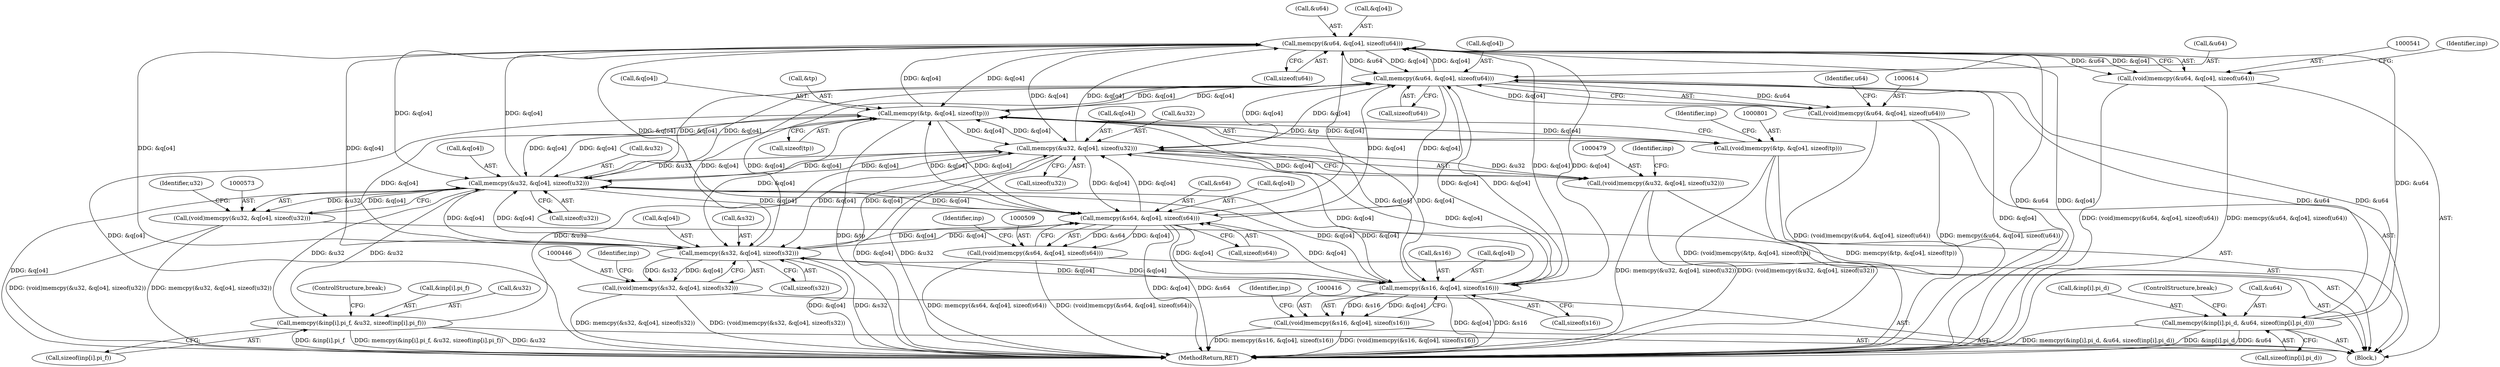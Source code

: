digraph "0_file_f97486ef5dc3e8735440edc4fc8808c63e1a3ef0@pointer" {
"1000542" [label="(Call,memcpy(&u64, &q[o4], sizeof(u64)))"];
"1000630" [label="(Call,memcpy(&inp[i].pi_d, &u64, sizeof(inp[i].pi_d)))"];
"1000615" [label="(Call,memcpy(&u64, &q[o4], sizeof(u64)))"];
"1000542" [label="(Call,memcpy(&u64, &q[o4], sizeof(u64)))"];
"1000802" [label="(Call,memcpy(&tp, &q[o4], sizeof(tp)))"];
"1000480" [label="(Call,memcpy(&u32, &q[o4], sizeof(u32)))"];
"1000587" [label="(Call,memcpy(&inp[i].pi_f, &u32, sizeof(inp[i].pi_f)))"];
"1000574" [label="(Call,memcpy(&u32, &q[o4], sizeof(u32)))"];
"1000417" [label="(Call,memcpy(&s16, &q[o4], sizeof(s16)))"];
"1000447" [label="(Call,memcpy(&s32, &q[o4], sizeof(s32)))"];
"1000510" [label="(Call,memcpy(&s64, &q[o4], sizeof(s64)))"];
"1000415" [label="(Call,(void)memcpy(&s16, &q[o4], sizeof(s16)))"];
"1000445" [label="(Call,(void)memcpy(&s32, &q[o4], sizeof(s32)))"];
"1000478" [label="(Call,(void)memcpy(&u32, &q[o4], sizeof(u32)))"];
"1000508" [label="(Call,(void)memcpy(&s64, &q[o4], sizeof(s64)))"];
"1000540" [label="(Call,(void)memcpy(&u64, &q[o4], sizeof(u64)))"];
"1000572" [label="(Call,(void)memcpy(&u32, &q[o4], sizeof(u32)))"];
"1000613" [label="(Call,(void)memcpy(&u64, &q[o4], sizeof(u64)))"];
"1000800" [label="(Call,(void)memcpy(&tp, &q[o4], sizeof(tp)))"];
"1000602" [label="(ControlStructure,break;)"];
"1000424" [label="(Call,sizeof(s16))"];
"1000418" [label="(Call,&s16)"];
"1000805" [label="(Call,&q[o4])"];
"1000645" [label="(ControlStructure,break;)"];
"1000584" [label="(Identifier,u32)"];
"1000630" [label="(Call,memcpy(&inp[i].pi_d, &u64, sizeof(inp[i].pi_d)))"];
"1000803" [label="(Call,&tp)"];
"1000401" [label="(Block,)"];
"1000543" [label="(Call,&u64)"];
"1000554" [label="(Identifier,inp)"];
"1000637" [label="(Call,&u64)"];
"1000483" [label="(Call,&q[o4])"];
"1000508" [label="(Call,(void)memcpy(&s64, &q[o4], sizeof(s64)))"];
"1000639" [label="(Call,sizeof(inp[i].pi_d))"];
"1000574" [label="(Call,memcpy(&u32, &q[o4], sizeof(u32)))"];
"1000522" [label="(Identifier,inp)"];
"1000417" [label="(Call,memcpy(&s16, &q[o4], sizeof(s16)))"];
"1000540" [label="(Call,(void)memcpy(&u64, &q[o4], sizeof(u64)))"];
"1000616" [label="(Call,&u64)"];
"1000448" [label="(Call,&s32)"];
"1000447" [label="(Call,memcpy(&s32, &q[o4], sizeof(s32)))"];
"1000802" [label="(Call,memcpy(&tp, &q[o4], sizeof(tp)))"];
"1000615" [label="(Call,memcpy(&u64, &q[o4], sizeof(u64)))"];
"1000478" [label="(Call,(void)memcpy(&u32, &q[o4], sizeof(u32)))"];
"1000429" [label="(Identifier,inp)"];
"1000415" [label="(Call,(void)memcpy(&s16, &q[o4], sizeof(s16)))"];
"1000549" [label="(Call,sizeof(u64))"];
"1000454" [label="(Call,sizeof(s32))"];
"1000513" [label="(Call,&q[o4])"];
"1000575" [label="(Call,&u32)"];
"1000542" [label="(Call,memcpy(&u64, &q[o4], sizeof(u64)))"];
"1000800" [label="(Call,(void)memcpy(&tp, &q[o4], sizeof(tp)))"];
"1000572" [label="(Call,(void)memcpy(&u32, &q[o4], sizeof(u32)))"];
"1000459" [label="(Identifier,inp)"];
"1000596" [label="(Call,sizeof(inp[i].pi_f))"];
"1000853" [label="(MethodReturn,RET)"];
"1000809" [label="(Call,sizeof(tp))"];
"1000587" [label="(Call,memcpy(&inp[i].pi_f, &u32, sizeof(inp[i].pi_f)))"];
"1000420" [label="(Call,&q[o4])"];
"1000517" [label="(Call,sizeof(s64))"];
"1000631" [label="(Call,&inp[i].pi_d)"];
"1000588" [label="(Call,&inp[i].pi_f)"];
"1000450" [label="(Call,&q[o4])"];
"1000545" [label="(Call,&q[o4])"];
"1000613" [label="(Call,(void)memcpy(&u64, &q[o4], sizeof(u64)))"];
"1000594" [label="(Call,&u32)"];
"1000581" [label="(Call,sizeof(u32))"];
"1000511" [label="(Call,&s64)"];
"1000622" [label="(Call,sizeof(u64))"];
"1000487" [label="(Call,sizeof(u32))"];
"1000814" [label="(Identifier,inp)"];
"1000618" [label="(Call,&q[o4])"];
"1000510" [label="(Call,memcpy(&s64, &q[o4], sizeof(s64)))"];
"1000625" [label="(Identifier,u64)"];
"1000481" [label="(Call,&u32)"];
"1000480" [label="(Call,memcpy(&u32, &q[o4], sizeof(u32)))"];
"1000445" [label="(Call,(void)memcpy(&s32, &q[o4], sizeof(s32)))"];
"1000492" [label="(Identifier,inp)"];
"1000577" [label="(Call,&q[o4])"];
"1000542" -> "1000540"  [label="AST: "];
"1000542" -> "1000549"  [label="CFG: "];
"1000543" -> "1000542"  [label="AST: "];
"1000545" -> "1000542"  [label="AST: "];
"1000549" -> "1000542"  [label="AST: "];
"1000540" -> "1000542"  [label="CFG: "];
"1000542" -> "1000853"  [label="DDG: &u64"];
"1000542" -> "1000853"  [label="DDG: &q[o4]"];
"1000542" -> "1000417"  [label="DDG: &q[o4]"];
"1000542" -> "1000447"  [label="DDG: &q[o4]"];
"1000542" -> "1000480"  [label="DDG: &q[o4]"];
"1000542" -> "1000510"  [label="DDG: &q[o4]"];
"1000542" -> "1000540"  [label="DDG: &u64"];
"1000542" -> "1000540"  [label="DDG: &q[o4]"];
"1000630" -> "1000542"  [label="DDG: &u64"];
"1000802" -> "1000542"  [label="DDG: &q[o4]"];
"1000480" -> "1000542"  [label="DDG: &q[o4]"];
"1000417" -> "1000542"  [label="DDG: &q[o4]"];
"1000447" -> "1000542"  [label="DDG: &q[o4]"];
"1000510" -> "1000542"  [label="DDG: &q[o4]"];
"1000574" -> "1000542"  [label="DDG: &q[o4]"];
"1000615" -> "1000542"  [label="DDG: &q[o4]"];
"1000542" -> "1000574"  [label="DDG: &q[o4]"];
"1000542" -> "1000615"  [label="DDG: &u64"];
"1000542" -> "1000615"  [label="DDG: &q[o4]"];
"1000542" -> "1000802"  [label="DDG: &q[o4]"];
"1000630" -> "1000401"  [label="AST: "];
"1000630" -> "1000639"  [label="CFG: "];
"1000631" -> "1000630"  [label="AST: "];
"1000637" -> "1000630"  [label="AST: "];
"1000639" -> "1000630"  [label="AST: "];
"1000645" -> "1000630"  [label="CFG: "];
"1000630" -> "1000853"  [label="DDG: memcpy(&inp[i].pi_d, &u64, sizeof(inp[i].pi_d))"];
"1000630" -> "1000853"  [label="DDG: &inp[i].pi_d"];
"1000630" -> "1000853"  [label="DDG: &u64"];
"1000630" -> "1000615"  [label="DDG: &u64"];
"1000615" -> "1000630"  [label="DDG: &u64"];
"1000615" -> "1000613"  [label="AST: "];
"1000615" -> "1000622"  [label="CFG: "];
"1000616" -> "1000615"  [label="AST: "];
"1000618" -> "1000615"  [label="AST: "];
"1000622" -> "1000615"  [label="AST: "];
"1000613" -> "1000615"  [label="CFG: "];
"1000615" -> "1000853"  [label="DDG: &q[o4]"];
"1000615" -> "1000417"  [label="DDG: &q[o4]"];
"1000615" -> "1000447"  [label="DDG: &q[o4]"];
"1000615" -> "1000480"  [label="DDG: &q[o4]"];
"1000615" -> "1000510"  [label="DDG: &q[o4]"];
"1000615" -> "1000574"  [label="DDG: &q[o4]"];
"1000615" -> "1000613"  [label="DDG: &u64"];
"1000615" -> "1000613"  [label="DDG: &q[o4]"];
"1000802" -> "1000615"  [label="DDG: &q[o4]"];
"1000480" -> "1000615"  [label="DDG: &q[o4]"];
"1000417" -> "1000615"  [label="DDG: &q[o4]"];
"1000447" -> "1000615"  [label="DDG: &q[o4]"];
"1000510" -> "1000615"  [label="DDG: &q[o4]"];
"1000574" -> "1000615"  [label="DDG: &q[o4]"];
"1000615" -> "1000802"  [label="DDG: &q[o4]"];
"1000802" -> "1000800"  [label="AST: "];
"1000802" -> "1000809"  [label="CFG: "];
"1000803" -> "1000802"  [label="AST: "];
"1000805" -> "1000802"  [label="AST: "];
"1000809" -> "1000802"  [label="AST: "];
"1000800" -> "1000802"  [label="CFG: "];
"1000802" -> "1000853"  [label="DDG: &q[o4]"];
"1000802" -> "1000853"  [label="DDG: &tp"];
"1000802" -> "1000417"  [label="DDG: &q[o4]"];
"1000802" -> "1000447"  [label="DDG: &q[o4]"];
"1000802" -> "1000480"  [label="DDG: &q[o4]"];
"1000802" -> "1000510"  [label="DDG: &q[o4]"];
"1000802" -> "1000574"  [label="DDG: &q[o4]"];
"1000802" -> "1000800"  [label="DDG: &tp"];
"1000802" -> "1000800"  [label="DDG: &q[o4]"];
"1000480" -> "1000802"  [label="DDG: &q[o4]"];
"1000417" -> "1000802"  [label="DDG: &q[o4]"];
"1000447" -> "1000802"  [label="DDG: &q[o4]"];
"1000510" -> "1000802"  [label="DDG: &q[o4]"];
"1000574" -> "1000802"  [label="DDG: &q[o4]"];
"1000480" -> "1000478"  [label="AST: "];
"1000480" -> "1000487"  [label="CFG: "];
"1000481" -> "1000480"  [label="AST: "];
"1000483" -> "1000480"  [label="AST: "];
"1000487" -> "1000480"  [label="AST: "];
"1000478" -> "1000480"  [label="CFG: "];
"1000480" -> "1000853"  [label="DDG: &q[o4]"];
"1000480" -> "1000853"  [label="DDG: &u32"];
"1000480" -> "1000417"  [label="DDG: &q[o4]"];
"1000480" -> "1000447"  [label="DDG: &q[o4]"];
"1000480" -> "1000478"  [label="DDG: &u32"];
"1000480" -> "1000478"  [label="DDG: &q[o4]"];
"1000587" -> "1000480"  [label="DDG: &u32"];
"1000417" -> "1000480"  [label="DDG: &q[o4]"];
"1000447" -> "1000480"  [label="DDG: &q[o4]"];
"1000510" -> "1000480"  [label="DDG: &q[o4]"];
"1000574" -> "1000480"  [label="DDG: &q[o4]"];
"1000480" -> "1000510"  [label="DDG: &q[o4]"];
"1000480" -> "1000574"  [label="DDG: &u32"];
"1000480" -> "1000574"  [label="DDG: &q[o4]"];
"1000587" -> "1000401"  [label="AST: "];
"1000587" -> "1000596"  [label="CFG: "];
"1000588" -> "1000587"  [label="AST: "];
"1000594" -> "1000587"  [label="AST: "];
"1000596" -> "1000587"  [label="AST: "];
"1000602" -> "1000587"  [label="CFG: "];
"1000587" -> "1000853"  [label="DDG: &inp[i].pi_f"];
"1000587" -> "1000853"  [label="DDG: memcpy(&inp[i].pi_f, &u32, sizeof(inp[i].pi_f))"];
"1000587" -> "1000853"  [label="DDG: &u32"];
"1000587" -> "1000574"  [label="DDG: &u32"];
"1000574" -> "1000587"  [label="DDG: &u32"];
"1000574" -> "1000572"  [label="AST: "];
"1000574" -> "1000581"  [label="CFG: "];
"1000575" -> "1000574"  [label="AST: "];
"1000577" -> "1000574"  [label="AST: "];
"1000581" -> "1000574"  [label="AST: "];
"1000572" -> "1000574"  [label="CFG: "];
"1000574" -> "1000853"  [label="DDG: &q[o4]"];
"1000574" -> "1000417"  [label="DDG: &q[o4]"];
"1000574" -> "1000447"  [label="DDG: &q[o4]"];
"1000574" -> "1000510"  [label="DDG: &q[o4]"];
"1000574" -> "1000572"  [label="DDG: &u32"];
"1000574" -> "1000572"  [label="DDG: &q[o4]"];
"1000417" -> "1000574"  [label="DDG: &q[o4]"];
"1000447" -> "1000574"  [label="DDG: &q[o4]"];
"1000510" -> "1000574"  [label="DDG: &q[o4]"];
"1000417" -> "1000415"  [label="AST: "];
"1000417" -> "1000424"  [label="CFG: "];
"1000418" -> "1000417"  [label="AST: "];
"1000420" -> "1000417"  [label="AST: "];
"1000424" -> "1000417"  [label="AST: "];
"1000415" -> "1000417"  [label="CFG: "];
"1000417" -> "1000853"  [label="DDG: &q[o4]"];
"1000417" -> "1000853"  [label="DDG: &s16"];
"1000417" -> "1000415"  [label="DDG: &s16"];
"1000417" -> "1000415"  [label="DDG: &q[o4]"];
"1000447" -> "1000417"  [label="DDG: &q[o4]"];
"1000510" -> "1000417"  [label="DDG: &q[o4]"];
"1000417" -> "1000447"  [label="DDG: &q[o4]"];
"1000417" -> "1000510"  [label="DDG: &q[o4]"];
"1000447" -> "1000445"  [label="AST: "];
"1000447" -> "1000454"  [label="CFG: "];
"1000448" -> "1000447"  [label="AST: "];
"1000450" -> "1000447"  [label="AST: "];
"1000454" -> "1000447"  [label="AST: "];
"1000445" -> "1000447"  [label="CFG: "];
"1000447" -> "1000853"  [label="DDG: &q[o4]"];
"1000447" -> "1000853"  [label="DDG: &s32"];
"1000447" -> "1000445"  [label="DDG: &s32"];
"1000447" -> "1000445"  [label="DDG: &q[o4]"];
"1000510" -> "1000447"  [label="DDG: &q[o4]"];
"1000447" -> "1000510"  [label="DDG: &q[o4]"];
"1000510" -> "1000508"  [label="AST: "];
"1000510" -> "1000517"  [label="CFG: "];
"1000511" -> "1000510"  [label="AST: "];
"1000513" -> "1000510"  [label="AST: "];
"1000517" -> "1000510"  [label="AST: "];
"1000508" -> "1000510"  [label="CFG: "];
"1000510" -> "1000853"  [label="DDG: &q[o4]"];
"1000510" -> "1000853"  [label="DDG: &s64"];
"1000510" -> "1000508"  [label="DDG: &s64"];
"1000510" -> "1000508"  [label="DDG: &q[o4]"];
"1000415" -> "1000401"  [label="AST: "];
"1000416" -> "1000415"  [label="AST: "];
"1000429" -> "1000415"  [label="CFG: "];
"1000415" -> "1000853"  [label="DDG: (void)memcpy(&s16, &q[o4], sizeof(s16))"];
"1000415" -> "1000853"  [label="DDG: memcpy(&s16, &q[o4], sizeof(s16))"];
"1000445" -> "1000401"  [label="AST: "];
"1000446" -> "1000445"  [label="AST: "];
"1000459" -> "1000445"  [label="CFG: "];
"1000445" -> "1000853"  [label="DDG: memcpy(&s32, &q[o4], sizeof(s32))"];
"1000445" -> "1000853"  [label="DDG: (void)memcpy(&s32, &q[o4], sizeof(s32))"];
"1000478" -> "1000401"  [label="AST: "];
"1000479" -> "1000478"  [label="AST: "];
"1000492" -> "1000478"  [label="CFG: "];
"1000478" -> "1000853"  [label="DDG: memcpy(&u32, &q[o4], sizeof(u32))"];
"1000478" -> "1000853"  [label="DDG: (void)memcpy(&u32, &q[o4], sizeof(u32))"];
"1000508" -> "1000401"  [label="AST: "];
"1000509" -> "1000508"  [label="AST: "];
"1000522" -> "1000508"  [label="CFG: "];
"1000508" -> "1000853"  [label="DDG: memcpy(&s64, &q[o4], sizeof(s64))"];
"1000508" -> "1000853"  [label="DDG: (void)memcpy(&s64, &q[o4], sizeof(s64))"];
"1000540" -> "1000401"  [label="AST: "];
"1000541" -> "1000540"  [label="AST: "];
"1000554" -> "1000540"  [label="CFG: "];
"1000540" -> "1000853"  [label="DDG: (void)memcpy(&u64, &q[o4], sizeof(u64))"];
"1000540" -> "1000853"  [label="DDG: memcpy(&u64, &q[o4], sizeof(u64))"];
"1000572" -> "1000401"  [label="AST: "];
"1000573" -> "1000572"  [label="AST: "];
"1000584" -> "1000572"  [label="CFG: "];
"1000572" -> "1000853"  [label="DDG: memcpy(&u32, &q[o4], sizeof(u32))"];
"1000572" -> "1000853"  [label="DDG: (void)memcpy(&u32, &q[o4], sizeof(u32))"];
"1000613" -> "1000401"  [label="AST: "];
"1000614" -> "1000613"  [label="AST: "];
"1000625" -> "1000613"  [label="CFG: "];
"1000613" -> "1000853"  [label="DDG: (void)memcpy(&u64, &q[o4], sizeof(u64))"];
"1000613" -> "1000853"  [label="DDG: memcpy(&u64, &q[o4], sizeof(u64))"];
"1000800" -> "1000401"  [label="AST: "];
"1000801" -> "1000800"  [label="AST: "];
"1000814" -> "1000800"  [label="CFG: "];
"1000800" -> "1000853"  [label="DDG: memcpy(&tp, &q[o4], sizeof(tp))"];
"1000800" -> "1000853"  [label="DDG: (void)memcpy(&tp, &q[o4], sizeof(tp))"];
}
